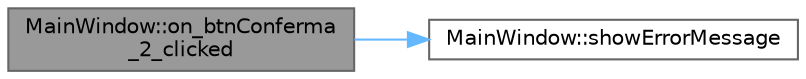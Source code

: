 digraph "MainWindow::on_btnConferma_2_clicked"
{
 // LATEX_PDF_SIZE
  bgcolor="transparent";
  edge [fontname=Helvetica,fontsize=10,labelfontname=Helvetica,labelfontsize=10];
  node [fontname=Helvetica,fontsize=10,shape=box,height=0.2,width=0.4];
  rankdir="LR";
  Node1 [id="Node000001",label="MainWindow::on_btnConferma\l_2_clicked",height=0.2,width=0.4,color="gray40", fillcolor="grey60", style="filled", fontcolor="black",tooltip="Slot alternativo per conferma modifica."];
  Node1 -> Node2 [id="edge1_Node000001_Node000002",color="steelblue1",style="solid",tooltip=" "];
  Node2 [id="Node000002",label="MainWindow::showErrorMessage",height=0.2,width=0.4,color="grey40", fillcolor="white", style="filled",URL="$class_main_window.html#a2400bb422d07e5e1c9d881778d1aec9f",tooltip="Mostra un messaggio di errore."];
}
